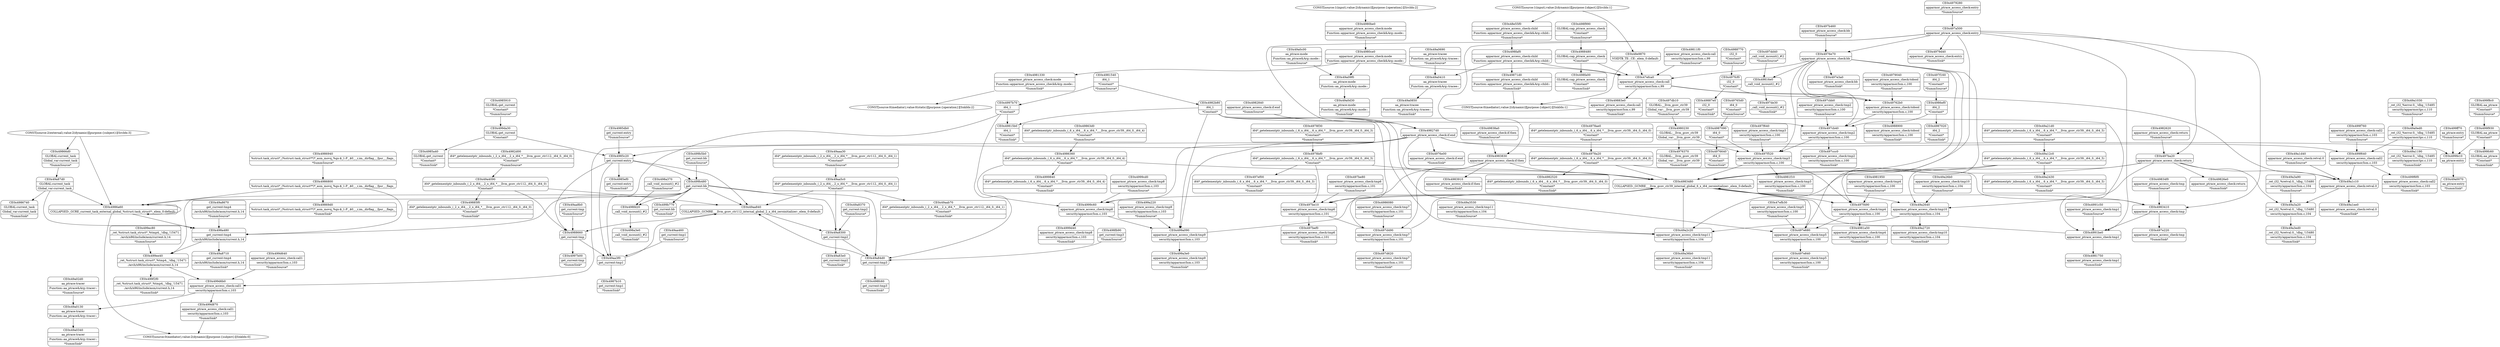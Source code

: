 digraph {
	CE0x4983480 [shape=record,shape=Mrecord,label="{CE0x4983480|COLLAPSED:_GCMRE___llvm_gcov_ctr39_internal_global_6_x_i64_zeroinitializer:_elem_0:default:}"]
	CE0x4985a40 [shape=record,shape=Mrecord,label="{CE0x4985a40|GLOBAL:get_current|*Constant*|*SummSink*}"]
	CE0x4986a60 [shape=record,shape=Mrecord,label="{CE0x4986a60|COLLAPSED:_GCRE_current_task_external_global_%struct.task_struct*:_elem_0:default:}"]
	CE0x4980230 [shape=record,shape=Mrecord,label="{CE0x4980230|GLOBAL:__llvm_gcov_ctr39|Global_var:__llvm_gcov_ctr39}"]
	CE0x497be80 [shape=record,shape=Mrecord,label="{CE0x497be80|apparmor_ptrace_access_check:tmp6|security/apparmor/lsm.c,101|*SummSource*}"]
	CE0x499f2f0 [shape=record,shape=Mrecord,label="{CE0x499f2f0|_ret_%struct.task_struct*_%tmp4,_!dbg_!15471|./arch/x86/include/asm/current.h,14|*SummSink*}"]
	CE0x499da30 [shape=record,shape=Mrecord,label="{CE0x499da30|GLOBAL:get_current|*Constant*}"]
	CE0x4978ae0 [shape=record,shape=Mrecord,label="{CE0x4978ae0|i64*_getelementptr_inbounds_(_6_x_i64_,_6_x_i64_*___llvm_gcov_ctr39,_i64_0,_i64_0)|*Constant*|*SummSource*}"]
	CE0x49a2640 [shape=record,shape=Mrecord,label="{CE0x49a2640|apparmor_ptrace_access_check:tmp10|security/apparmor/lsm.c,104}"]
	CE0x4999cd0 [shape=record,shape=Mrecord,label="{CE0x4999cd0|apparmor_ptrace_access_check:tmp8|security/apparmor/lsm.c,103|*SummSource*}"]
	CE0x4983830 [shape=record,shape=Mrecord,label="{CE0x4983830|apparmor_ptrace_access_check:if.then}"]
	CE0x4985c20 [shape=record,shape=Mrecord,label="{CE0x4985c20|get_current:entry}"]
	CE0x4986080 [shape=record,shape=Mrecord,label="{CE0x4986080|apparmor_ptrace_access_check:tmp7|security/apparmor/lsm.c,101|*SummSource*}"]
	CE0x498a370 [shape=record,shape=Mrecord,label="{CE0x498a370|_call_void_mcount()_#2|*SummSource*}"]
	CE0x47efca0 [shape=record,shape=Mrecord,label="{CE0x47efca0|apparmor_ptrace_access_check:call|security/apparmor/lsm.c,99}"]
	CE0x4980ce0 [shape=record,shape=Mrecord,label="{CE0x4980ce0|apparmor_ptrace_access_check:mode|Function::apparmor_ptrace_access_check&Arg::mode::}"]
	CE0x4999d40 [shape=record,shape=Mrecord,label="{CE0x4999d40|apparmor_ptrace_access_check:tmp8|security/apparmor/lsm.c,103|*SummSink*}"]
	CE0x49863d0 [shape=record,shape=Mrecord,label="{CE0x49863d0|i64*_getelementptr_inbounds_(_6_x_i64_,_6_x_i64_*___llvm_gcov_ctr39,_i64_0,_i64_4)|*Constant*|*SummSource*}"]
	CE0x49a2430 [shape=record,shape=Mrecord,label="{CE0x49a2430|i64*_getelementptr_inbounds_(_6_x_i64_,_6_x_i64_*___llvm_gcov_ctr39,_i64_0,_i64_5)|*Constant*|*SummSink*}"]
	CE0x4986740 [shape=record,shape=Mrecord,label="{CE0x4986740|GLOBAL:current_task|Global_var:current_task|*SummSink*}"]
	"CONST[source:1(input),value:2(dynamic)][purpose:{object}][SrcIdx:1]"
	CE0x49a0410 [shape=record,shape=Mrecord,label="{CE0x49a0410|aa_ptrace:tracee|Function::aa_ptrace&Arg::tracee::}"]
	CE0x498f990 [shape=record,shape=Mrecord,label="{CE0x498f990|GLOBAL:cap_ptrace_access_check|*Constant*|*SummSource*}"]
	CE0x498fd20 [shape=record,shape=Mrecord,label="{CE0x498fd20|_call_void_mcount()_#2}"]
	CE0x497e840 [shape=record,shape=Mrecord,label="{CE0x497e840|apparmor_ptrace_access_check:tmp5|security/apparmor/lsm.c,100|*SummSink*}"]
	CE0x48e55f0 [shape=record,shape=Mrecord,label="{CE0x48e55f0|apparmor_ptrace_access_check:child|Function::apparmor_ptrace_access_check&Arg::child::|*SummSource*}"]
	CE0x497f490 [shape=record,shape=Mrecord,label="{CE0x497f490|apparmor_ptrace_access_check:tmp4|security/apparmor/lsm.c,100}"]
	CE0x4976640 [shape=record,shape=Mrecord,label="{CE0x4976640|i64_0|*Constant*|*SummSink*}"]
	CE0x499a090 [shape=record,shape=Mrecord,label="{CE0x499a090|apparmor_ptrace_access_check:tmp9|security/apparmor/lsm.c,103}"]
	CE0x49885f0 [shape=record,shape=Mrecord,label="{CE0x49885f0|i64*_getelementptr_inbounds_(_2_x_i64_,_2_x_i64_*___llvm_gcov_ctr112,_i64_0,_i64_0)|*Constant*|*SummSink*}"]
	CE0x4999840 [shape=record,shape=Mrecord,label="{CE0x4999840|i64*_getelementptr_inbounds_(_6_x_i64_,_6_x_i64_*___llvm_gcov_ctr39,_i64_0,_i64_4)|*Constant*|*SummSink*}"]
	CE0x497b460 [shape=record,shape=Mrecord,label="{CE0x497b460|apparmor_ptrace_access_check:bb|*SummSource*}"]
	CE0x49a3530 [shape=record,shape=Mrecord,label="{CE0x49a3530|apparmor_ptrace_access_check:tmp11|security/apparmor/lsm.c,104|*SummSource*}"]
	CE0x497f520 [shape=record,shape=Mrecord,label="{CE0x497f520|apparmor_ptrace_access_check:tmp3|security/apparmor/lsm.c,100}"]
	CE0x499b480 [shape=record,shape=Mrecord,label="{CE0x499b480|get_current:bb}"]
	CE0x49871d0 [shape=record,shape=Mrecord,label="{CE0x49871d0|apparmor_ptrace_access_check:child|Function::apparmor_ptrace_access_check&Arg::child::|*SummSink*}"]
	CE0x497de30 [shape=record,shape=Mrecord,label="{CE0x497de30|_call_void_mcount()_#2|*SummSink*}"]
	CE0x499a3e0 [shape=record,shape=Mrecord,label="{CE0x499a3e0|apparmor_ptrace_access_check:tmp9|security/apparmor/lsm.c,103|*SummSink*}"]
	CE0x497f160 [shape=record,shape=Mrecord,label="{CE0x497f160|i64_2|*Constant*|*SummSource*}"]
	CE0x49a02d0 [shape=record,shape=Mrecord,label="{CE0x49a02d0|aa_ptrace:tracer|Function::aa_ptrace&Arg::tracer::|*SummSource*}"]
	CE0x497ccc0 [shape=record,shape=Mrecord,label="{CE0x497ccc0|apparmor_ptrace_access_check:tmp2|security/apparmor/lsm.c,100|*SummSink*}"]
	CE0x4980be0 [shape=record,shape=Mrecord,label="{CE0x4980be0|apparmor_ptrace_access_check:mode|Function::apparmor_ptrace_access_check&Arg::mode::|*SummSource*}"]
	CE0x49827d0 [shape=record,shape=Mrecord,label="{CE0x49827d0|apparmor_ptrace_access_check:if.end}"]
	CE0x4982520 [shape=record,shape=Mrecord,label="{CE0x4982520|i64*_getelementptr_inbounds_(_6_x_i64_,_6_x_i64_*___llvm_gcov_ctr39,_i64_0,_i64_0)|*Constant*|*SummSink*}"]
	CE0x4978f30 [shape=record,shape=Mrecord,label="{CE0x4978f30|i64*_getelementptr_inbounds_(_6_x_i64_,_6_x_i64_*___llvm_gcov_ctr39,_i64_0,_i64_3)|*Constant*|*SummSource*}"]
	CE0x4981a50 [shape=record,shape=Mrecord,label="{CE0x4981a50|apparmor_ptrace_access_check:tmp4|security/apparmor/lsm.c,100|*SummSink*}"]
	"CONST[source:0(mediator),value:2(dynamic)][purpose:{subject}][SnkIdx:0]"
	CE0x499f6f0 [shape=record,shape=Mrecord,label="{CE0x499f6f0|apparmor_ptrace_access_check:call2|security/apparmor/lsm.c,103|*SummSink*}"]
	CE0x497a500 [shape=record,shape=Mrecord,label="{CE0x497a500|apparmor_ptrace_access_check:entry}"]
	CE0x4979d40 [shape=record,shape=Mrecord,label="{CE0x4979d40|apparmor_ptrace_access_check:entry|*SummSink*}"]
	CE0x49a0070 [shape=record,shape=Mrecord,label="{CE0x49a0070|aa_ptrace:entry|*SummSink*}"]
	CE0x49a1030 [shape=record,shape=Mrecord,label="{CE0x49a1030|_ret_i32_%error.0,_!dbg_!15485|security/apparmor/ipc.c,110|*SummSource*}"]
	CE0x4976370 [shape=record,shape=Mrecord,label="{CE0x4976370|GLOBAL:__llvm_gcov_ctr39|Global_var:__llvm_gcov_ctr39|*SummSink*}"]
	CE0x49a0340 [shape=record,shape=Mrecord,label="{CE0x49a0340|aa_ptrace:tracer|Function::aa_ptrace&Arg::tracer::|*SummSink*}"]
	CE0x49aa5c0 [shape=record,shape=Mrecord,label="{CE0x49aa5c0|i64*_getelementptr_inbounds_(_2_x_i64_,_2_x_i64_*___llvm_gcov_ctr112,_i64_0,_i64_1)|*Constant*}"]
	CE0x49a0ed0 [shape=record,shape=Mrecord,label="{CE0x49a0ed0|_ret_i32_%error.0,_!dbg_!15485|security/apparmor/ipc.c,110}"]
	CE0x497e3a0 [shape=record,shape=Mrecord,label="{CE0x497e3a0|apparmor_ptrace_access_check:bb|*SummSink*}"]
	CE0x4988660 [shape=record,shape=Mrecord,label="{CE0x4988660|get_current:tmp}"]
	CE0x49883e0 [shape=record,shape=Mrecord,label="{CE0x49883e0|apparmor_ptrace_access_check:call|security/apparmor/lsm.c,99|*SummSink*}"]
	CE0x49a4090 [shape=record,shape=Mrecord,label="{CE0x49a4090|i64*_getelementptr_inbounds_(_2_x_i64_,_2_x_i64_*___llvm_gcov_ctr112,_i64_0,_i64_0)|*Constant*}"]
	CE0x4982b80 [shape=record,shape=Mrecord,label="{CE0x4982b80|i64_1|*Constant*}"]
	CE0x4976e00 [shape=record,shape=Mrecord,label="{CE0x4976e00|apparmor_ptrace_access_check:if.end|*SummSink*}"]
	CE0x499ee40 [shape=record,shape=Mrecord,label="{CE0x499ee40|_ret_%struct.task_struct*_%tmp4,_!dbg_!15471|./arch/x86/include/asm/current.h,14}"]
	CE0x4985db0 [shape=record,shape=Mrecord,label="{CE0x4985db0|get_current:entry|*SummSource*}"]
	CE0x497ef00 [shape=record,shape=Mrecord,label="{CE0x497ef00|i64*_getelementptr_inbounds_(_6_x_i64_,_6_x_i64_*___llvm_gcov_ctr39,_i64_0,_i64_3)|*Constant*|*SummSink*}"]
	CE0x49866d0 [shape=record,shape=Mrecord,label="{CE0x49866d0|GLOBAL:current_task|Global_var:current_task|*SummSource*}"]
	"CONST[source:1(input),value:2(dynamic)][purpose:{operation}][SrcIdx:2]"
	CE0x49a8370 [shape=record,shape=Mrecord,label="{CE0x49a8370|get_current:tmp2|*SummSource*}"]
	CE0x49a3ed0 [shape=record,shape=Mrecord,label="{CE0x49a3ed0|_ret_i32_%retval.0,_!dbg_!15480|security/apparmor/lsm.c,104|*SummSink*}"]
	"CONST[source:2(external),value:2(dynamic)][purpose:{subject}][SrcIdx:3]"
	CE0x49a0c00 [shape=record,shape=Mrecord,label="{CE0x49a0c00|aa_ptrace:mode|Function::aa_ptrace&Arg::mode::|*SummSource*}"]
	CE0x49a3a90 [shape=record,shape=Mrecord,label="{CE0x49a3a90|_ret_i32_%retval.0,_!dbg_!15480|security/apparmor/lsm.c,104|*SummSource*}"]
	CE0x49aaa30 [shape=record,shape=Mrecord,label="{CE0x49aaa30|i64*_getelementptr_inbounds_(_2_x_i64_,_2_x_i64_*___llvm_gcov_ctr112,_i64_0,_i64_1)|*Constant*|*SummSource*}"]
	"CONST[source:0(mediator),value:2(dynamic)][purpose:{object}][SnkIdx:1]"
	CE0x49a12c0 [shape=record,shape=Mrecord,label="{CE0x49a12c0|i64*_getelementptr_inbounds_(_6_x_i64_,_6_x_i64_*___llvm_gcov_ctr39,_i64_0,_i64_5)|*Constant*}"]
	CE0x49aa460 [shape=record,shape=Mrecord,label="{CE0x49aa460|get_current:tmp1|*SummSource*}"]
	CE0x498fa00 [shape=record,shape=Mrecord,label="{CE0x498fa00|GLOBAL:cap_ptrace_access_check|*Constant*|*SummSink*}"]
	CE0x4985ef0 [shape=record,shape=Mrecord,label="{CE0x4985ef0|get_current:entry|*SummSink*}"]
	CE0x4999c60 [shape=record,shape=Mrecord,label="{CE0x4999c60|apparmor_ptrace_access_check:tmp8|security/apparmor/lsm.c,103}"]
	CE0x497f640 [shape=record,shape=Mrecord,label="{CE0x497f640|apparmor_ptrace_access_check:tmp3|security/apparmor/lsm.c,100|*SummSource*}"]
	CE0x499f640 [shape=record,shape=Mrecord,label="{CE0x499f640|apparmor_ptrace_access_check:call2|security/apparmor/lsm.c,103}"]
	CE0x499ff70 [shape=record,shape=Mrecord,label="{CE0x499ff70|aa_ptrace:entry|*SummSource*}"]
	CE0x49834f0 [shape=record,shape=Mrecord,label="{CE0x49834f0|apparmor_ptrace_access_check:tmp|*SummSource*}"]
	CE0x4991be0 [shape=record,shape=Mrecord,label="{CE0x4991be0|apparmor_ptrace_access_check:tmp1}"]
	CE0x49a1ee0 [shape=record,shape=Mrecord,label="{CE0x49a1ee0|apparmor_ptrace_access_check:retval.0|*SummSink*}"]
	CE0x4981750 [shape=record,shape=Mrecord,label="{CE0x4981750|apparmor_ptrace_access_check:tmp1|*SummSink*}"]
	CE0x4982840 [shape=record,shape=Mrecord,label="{CE0x4982840|apparmor_ptrace_access_check:if.end|*SummSource*}"]
	CE0x4991c50 [shape=record,shape=Mrecord,label="{CE0x4991c50|apparmor_ptrace_access_check:tmp1|*SummSource*}"]
	CE0x4981950 [shape=record,shape=Mrecord,label="{CE0x4981950|apparmor_ptrace_access_check:tmp4|security/apparmor/lsm.c,100|*SummSource*}"]
	CE0x4987b10 [shape=record,shape=Mrecord,label="{CE0x4987b10|get_current:tmp1|*SummSink*}"]
	CE0x49815b0 [shape=record,shape=Mrecord,label="{CE0x49815b0|i64_1|*Constant*|*SummSink*}"]
	CE0x4978a20 [shape=record,shape=Mrecord,label="{CE0x4978a20|i64*_getelementptr_inbounds_(_6_x_i64_,_6_x_i64_*___llvm_gcov_ctr39,_i64_0,_i64_0)|*Constant*}"]
	CE0x499f760 [shape=record,shape=Mrecord,label="{CE0x499f760|apparmor_ptrace_access_check:call2|security/apparmor/lsm.c,103|*SummSource*}"]
	CE0x498a3e0 [shape=record,shape=Mrecord,label="{CE0x498a3e0|_call_void_mcount()_#2|*SummSink*}"]
	CE0x49811f0 [shape=record,shape=Mrecord,label="{CE0x49811f0|apparmor_ptrace_access_check:call|security/apparmor/lsm.c,99|*SummSource*}"]
	CE0x497bef0 [shape=record,shape=Mrecord,label="{CE0x497bef0|apparmor_ptrace_access_check:tmp6|security/apparmor/lsm.c,101|*SummSink*}"]
	CE0x497d490 [shape=record,shape=Mrecord,label="{CE0x497d490|apparmor_ptrace_access_check:tmp7|security/apparmor/lsm.c,101}"]
	CE0x49aa3f0 [shape=record,shape=Mrecord,label="{CE0x49aa3f0|get_current:tmp1}"]
	CE0x49a0850 [shape=record,shape=Mrecord,label="{CE0x49a0850|aa_ptrace:tracee|Function::aa_ptrace&Arg::tracee::|*SummSink*}"]
	CE0x47efb30 [shape=record,shape=Mrecord,label="{CE0x47efb30|apparmor_ptrace_access_check:tmp5|security/apparmor/lsm.c,100|*SummSource*}"]
	CE0x498faf0 [shape=record,shape=Mrecord,label="{CE0x498faf0|apparmor_ptrace_access_check:child|Function::apparmor_ptrace_access_check&Arg::child::}"]
	CE0x4997b70 [shape=record,shape=Mrecord,label="{CE0x4997b70|i64_1|*Constant*}"]
	CE0x497dd40 [shape=record,shape=Mrecord,label="{CE0x497dd40|_call_void_mcount()_#2|*SummSource*}"]
	CE0x497cbb0 [shape=record,shape=Mrecord,label="{CE0x497cbb0|apparmor_ptrace_access_check:tmp2|security/apparmor/lsm.c,100|*SummSource*}"]
	CE0x49869d0 [shape=record,shape=Mrecord,label="{CE0x49869d0|%struct.task_struct*_(%struct.task_struct**)*_asm_movq_%gs:$_1:P_,$0_,_r,im,_dirflag_,_fpsr_,_flags_|*SummSink*}"]
	CE0x49a2c20 [shape=record,shape=Mrecord,label="{CE0x49a2c20|apparmor_ptrace_access_check:tmp11|security/apparmor/lsm.c,104}"]
	CE0x49a1190 [shape=record,shape=Mrecord,label="{CE0x49a1190|_ret_i32_%error.0,_!dbg_!15485|security/apparmor/ipc.c,110|*SummSink*}"]
	CE0x4981f10 [shape=record,shape=Mrecord,label="{CE0x4981f10|apparmor_ptrace_access_check:tmp3|security/apparmor/lsm.c,100|*SummSink*}"]
	CE0x4987090 [shape=record,shape=Mrecord,label="{CE0x4987090|i64_0|*Constant*}"]
	CE0x49765d0 [shape=record,shape=Mrecord,label="{CE0x49765d0|i64_0|*Constant*|*SummSource*}"]
	CE0x49a8670 [shape=record,shape=Mrecord,label="{CE0x49a8670|get_current:tmp4|./arch/x86/include/asm/current.h,14|*SummSource*}"]
	CE0x497be10 [shape=record,shape=Mrecord,label="{CE0x497be10|apparmor_ptrace_access_check:tmp6|security/apparmor/lsm.c,101}"]
	CE0x499fe10 [shape=record,shape=Mrecord,label="{CE0x499fe10|aa_ptrace:entry}"]
	CE0x499d640 [shape=record,shape=Mrecord,label="{CE0x499d640|apparmor_ptrace_access_check:call1|security/apparmor/lsm.c,103|*SummSource*}"]
	CE0x49a0690 [shape=record,shape=Mrecord,label="{CE0x49a0690|aa_ptrace:tracee|Function::aa_ptrace&Arg::tracee::|*SummSource*}"]
	CE0x4976e70 [shape=record,shape=Mrecord,label="{CE0x4976e70|apparmor_ptrace_access_check:bb}"]
	CE0x4986ef0 [shape=record,shape=Mrecord,label="{CE0x4986ef0|i64_2|*Constant*}"]
	CE0x49a0d30 [shape=record,shape=Mrecord,label="{CE0x49a0d30|aa_ptrace:mode|Function::aa_ptrace&Arg::mode::|*SummSink*}"]
	CE0x498fc60 [shape=record,shape=Mrecord,label="{CE0x498fc60|get_current:tmp3|*SummSink*}"]
	CE0x4978bf0 [shape=record,shape=Mrecord,label="{CE0x4978bf0|i64*_getelementptr_inbounds_(_6_x_i64_,_6_x_i64_*___llvm_gcov_ctr39,_i64_0,_i64_3)|*Constant*}"]
	CE0x499b770 [shape=record,shape=Mrecord,label="{CE0x499b770|get_current:bb|*SummSink*}"]
	CE0x4983410 [shape=record,shape=Mrecord,label="{CE0x4983410|apparmor_ptrace_access_check:tmp}"]
	CE0x4981540 [shape=record,shape=Mrecord,label="{CE0x4981540|i64_1|*Constant*|*SummSource*}"]
	CE0x49a21d0 [shape=record,shape=Mrecord,label="{CE0x49a21d0|i64*_getelementptr_inbounds_(_6_x_i64_,_6_x_i64_*___llvm_gcov_ctr39,_i64_0,_i64_5)|*Constant*|*SummSource*}"]
	CE0x497ba20 [shape=record,shape=Mrecord,label="{CE0x497ba20|apparmor_ptrace_access_check:return}"]
	CE0x499f930 [shape=record,shape=Mrecord,label="{CE0x499f930|GLOBAL:aa_ptrace|*Constant*}"]
	CE0x49a87d0 [shape=record,shape=Mrecord,label="{CE0x49a87d0|GLOBAL:current_task|Global_var:current_task}"]
	CE0x49aa840 [shape=record,shape=Mrecord,label="{CE0x49aa840|COLLAPSED:_GCMRE___llvm_gcov_ctr112_internal_global_2_x_i64_zeroinitializer:_elem_0:default:}"]
	CE0x49aab70 [shape=record,shape=Mrecord,label="{CE0x49aab70|i64*_getelementptr_inbounds_(_2_x_i64_,_2_x_i64_*___llvm_gcov_ctr112,_i64_0,_i64_1)|*Constant*|*SummSink*}"]
	CE0x49a36b0 [shape=record,shape=Mrecord,label="{CE0x49a36b0|apparmor_ptrace_access_check:tmp11|security/apparmor/lsm.c,104|*SummSink*}"]
	CE0x49762b0 [shape=record,shape=Mrecord,label="{CE0x49762b0|apparmor_ptrace_access_check:tobool|security/apparmor/lsm.c,100}"]
	CE0x4988480 [shape=record,shape=Mrecord,label="{CE0x4988480|GLOBAL:cap_ptrace_access_check|*Constant*}"]
	CE0x49816e0 [shape=record,shape=Mrecord,label="{CE0x49816e0|_call_void_mcount()_#2}"]
	CE0x49a1d40 [shape=record,shape=Mrecord,label="{CE0x49a1d40|apparmor_ptrace_access_check:retval.0|*SummSource*}"]
	CE0x49826e0 [shape=record,shape=Mrecord,label="{CE0x49826e0|apparmor_ptrace_access_check:return|*SummSink*}"]
	CE0x49838a0 [shape=record,shape=Mrecord,label="{CE0x49838a0|apparmor_ptrace_access_check:if.then|*SummSource*}"]
	CE0x4981330 [shape=record,shape=Mrecord,label="{CE0x4981330|apparmor_ptrace_access_check:mode|Function::apparmor_ptrace_access_check&Arg::mode::|*SummSink*}"]
	CE0x4979040 [shape=record,shape=Mrecord,label="{CE0x4979040|apparmor_ptrace_access_check:tobool|security/apparmor/lsm.c,100|*SummSource*}"]
	CE0x48e9870 [shape=record,shape=Mrecord,label="{CE0x48e9870|VOIDTB_TE:_CE:_elem_0:default:}"]
	CE0x4979280 [shape=record,shape=Mrecord,label="{CE0x4979280|apparmor_ptrace_access_check:entry|*SummSource*}"]
	CE0x49887e0 [shape=record,shape=Mrecord,label="{CE0x49887e0|i32_0|*Constant*|*SummSink*}"]
	CE0x497db10 [shape=record,shape=Mrecord,label="{CE0x497db10|GLOBAL:__llvm_gcov_ctr39|Global_var:__llvm_gcov_ctr39|*SummSource*}"]
	CE0x498a480 [shape=record,shape=Mrecord,label="{CE0x498a480|get_current:tmp4|./arch/x86/include/asm/current.h,14}"]
	CE0x4982620 [shape=record,shape=Mrecord,label="{CE0x4982620|apparmor_ptrace_access_check:return|*SummSource*}"]
	CE0x499fc60 [shape=record,shape=Mrecord,label="{CE0x499fc60|GLOBAL:aa_ptrace|*Constant*|*SummSink*}"]
	CE0x497fcf0 [shape=record,shape=Mrecord,label="{CE0x497fcf0|i32_0|*Constant*}"]
	CE0x49a26b0 [shape=record,shape=Mrecord,label="{CE0x49a26b0|apparmor_ptrace_access_check:tmp10|security/apparmor/lsm.c,104|*SummSource*}"]
	CE0x4982d00 [shape=record,shape=Mrecord,label="{CE0x4982d00|i64*_getelementptr_inbounds_(_2_x_i64_,_2_x_i64_*___llvm_gcov_ctr112,_i64_0,_i64_0)|*Constant*|*SummSource*}"]
	CE0x49a3a20 [shape=record,shape=Mrecord,label="{CE0x49a3a20|_ret_i32_%retval.0,_!dbg_!15480|security/apparmor/lsm.c,104}"]
	CE0x497e680 [shape=record,shape=Mrecord,label="{CE0x497e680|apparmor_ptrace_access_check:tmp5|security/apparmor/lsm.c,100}"]
	CE0x49a0130 [shape=record,shape=Mrecord,label="{CE0x49a0130|aa_ptrace:tracer|Function::aa_ptrace&Arg::tracer::}"]
	CE0x49a83e0 [shape=record,shape=Mrecord,label="{CE0x49a83e0|get_current:tmp2|*SummSink*}"]
	CE0x49a09f0 [shape=record,shape=Mrecord,label="{CE0x49a09f0|aa_ptrace:mode|Function::aa_ptrace&Arg::mode::}"]
	CE0x499b5b0 [shape=record,shape=Mrecord,label="{CE0x499b5b0|get_current:bb|*SummSource*}"]
	CE0x49aa8b0 [shape=record,shape=Mrecord,label="{CE0x49aa8b0|get_current:tmp|*SummSource*}"]
	CE0x497cb40 [shape=record,shape=Mrecord,label="{CE0x497cb40|apparmor_ptrace_access_check:tmp2|security/apparmor/lsm.c,100}"]
	CE0x49a8300 [shape=record,shape=Mrecord,label="{CE0x49a8300|get_current:tmp2}"]
	CE0x498fb90 [shape=record,shape=Mrecord,label="{CE0x498fb90|get_current:tmp3|*SummSource*}"]
	CE0x49a8710 [shape=record,shape=Mrecord,label="{CE0x49a8710|get_current:tmp4|./arch/x86/include/asm/current.h,14|*SummSink*}"]
	CE0x4983910 [shape=record,shape=Mrecord,label="{CE0x4983910|apparmor_ptrace_access_check:if.then|*SummSink*}"]
	CE0x497e220 [shape=record,shape=Mrecord,label="{CE0x497e220|apparmor_ptrace_access_check:tmp|*SummSink*}"]
	CE0x4988900 [shape=record,shape=Mrecord,label="{CE0x4988900|apparmor_ptrace_access_check:tobool|security/apparmor/lsm.c,100|*SummSink*}"]
	CE0x4987020 [shape=record,shape=Mrecord,label="{CE0x4987020|i64_2|*Constant*|*SummSink*}"]
	CE0x499d6b0 [shape=record,shape=Mrecord,label="{CE0x499d6b0|apparmor_ptrace_access_check:call1|security/apparmor/lsm.c,103}"]
	CE0x49a2720 [shape=record,shape=Mrecord,label="{CE0x49a2720|apparmor_ptrace_access_check:tmp10|security/apparmor/lsm.c,104|*SummSink*}"]
	CE0x499f8c0 [shape=record,shape=Mrecord,label="{CE0x499f8c0|GLOBAL:aa_ptrace|*Constant*|*SummSource*}"]
	CE0x49a84d0 [shape=record,shape=Mrecord,label="{CE0x49a84d0|get_current:tmp3}"]
	CE0x4986360 [shape=record,shape=Mrecord,label="{CE0x4986360|i64*_getelementptr_inbounds_(_6_x_i64_,_6_x_i64_*___llvm_gcov_ctr39,_i64_0,_i64_4)|*Constant*}"]
	CE0x49a1c10 [shape=record,shape=Mrecord,label="{CE0x49a1c10|apparmor_ptrace_access_check:retval.0}"]
	CE0x4988770 [shape=record,shape=Mrecord,label="{CE0x4988770|i32_0|*Constant*|*SummSource*}"]
	CE0x499ec80 [shape=record,shape=Mrecord,label="{CE0x499ec80|_ret_%struct.task_struct*_%tmp4,_!dbg_!15471|./arch/x86/include/asm/current.h,14|*SummSource*}"]
	CE0x497d620 [shape=record,shape=Mrecord,label="{CE0x497d620|apparmor_ptrace_access_check:tmp7|security/apparmor/lsm.c,101|*SummSink*}"]
	CE0x499a220 [shape=record,shape=Mrecord,label="{CE0x499a220|apparmor_ptrace_access_check:tmp9|security/apparmor/lsm.c,103|*SummSource*}"]
	CE0x4986800 [shape=record,shape=Mrecord,label="{CE0x4986800|%struct.task_struct*_(%struct.task_struct**)*_asm_movq_%gs:$_1:P_,$0_,_r,im,_dirflag_,_fpsr_,_flags_}"]
	CE0x499d870 [shape=record,shape=Mrecord,label="{CE0x499d870|apparmor_ptrace_access_check:call1|security/apparmor/lsm.c,103|*SummSink*}"]
	CE0x4997b00 [shape=record,shape=Mrecord,label="{CE0x4997b00|get_current:tmp|*SummSink*}"]
	CE0x4985910 [shape=record,shape=Mrecord,label="{CE0x4985910|GLOBAL:get_current|*Constant*|*SummSource*}"]
	"CONST[source:0(mediator),value:0(static)][purpose:{operation}][SnkIdx:2]"
	CE0x4986940 [shape=record,shape=Mrecord,label="{CE0x4986940|%struct.task_struct*_(%struct.task_struct**)*_asm_movq_%gs:$_1:P_,$0_,_r,im,_dirflag_,_fpsr_,_flags_|*SummSource*}"]
	CE0x4978f30 -> CE0x4978bf0
	CE0x4982b80 -> CE0x497e680
	CE0x498fd20 -> CE0x498a3e0
	CE0x4981540 -> CE0x4982b80
	CE0x499f640 -> CE0x49a1c10
	CE0x49aa5c0 -> CE0x49aa840
	CE0x4985c20 -> CE0x49aa840
	CE0x4986a60 -> CE0x4986a60
	CE0x4988660 -> CE0x49aa3f0
	CE0x4985c20 -> CE0x4988660
	CE0x4980ce0 -> CE0x49a09f0
	CE0x4997b70 -> CE0x49a84d0
	CE0x497db10 -> CE0x4980230
	CE0x497a500 -> CE0x49827d0
	CE0x4983830 -> CE0x497be10
	CE0x4976e70 -> CE0x47efca0
	CE0x49827d0 -> CE0x4976e00
	CE0x49aa840 -> CE0x4988660
	CE0x497ba20 -> CE0x4983480
	CE0x49762b0 -> CE0x4988900
	CE0x4976e70 -> CE0x497cb40
	CE0x49a1c10 -> CE0x49a3a20
	CE0x497cb40 -> CE0x497f520
	CE0x49a2640 -> CE0x49a2c20
	CE0x497f160 -> CE0x4986ef0
	CE0x4999c60 -> CE0x4999d40
	CE0x49a84d0 -> CE0x498fc60
	CE0x4986360 -> CE0x4983480
	"CONST[source:2(external),value:2(dynamic)][purpose:{subject}][SrcIdx:3]" -> CE0x4986a60
	CE0x4978ae0 -> CE0x4978a20
	CE0x49a87d0 -> CE0x4986740
	CE0x4976e70 -> CE0x497f490
	CE0x499d6b0 -> CE0x49a0130
	CE0x497b460 -> CE0x4976e70
	CE0x499b480 -> CE0x499ee40
	CE0x4980ce0 -> CE0x47efca0
	CE0x49a0c00 -> CE0x49a09f0
	CE0x4986940 -> CE0x4986800
	CE0x497dd40 -> CE0x49816e0
	CE0x497f640 -> CE0x497f520
	CE0x497ba20 -> CE0x49826e0
	CE0x4982620 -> CE0x497ba20
	CE0x4986800 -> CE0x4986a60
	CE0x499a090 -> CE0x4983480
	CE0x4986800 -> CE0x49869d0
	CE0x4978bf0 -> CE0x497ef00
	CE0x49aa3f0 -> CE0x49aa840
	CE0x4988480 -> CE0x498fa00
	CE0x499f760 -> CE0x499f640
	CE0x499f930 -> CE0x499fc60
	CE0x49a12c0 -> CE0x49a2640
	CE0x499b480 -> CE0x49aa840
	CE0x499a220 -> CE0x499a090
	CE0x49a8670 -> CE0x498a480
	CE0x4976e70 -> CE0x49816e0
	CE0x499b480 -> CE0x4986a60
	CE0x4981540 -> CE0x4997b70
	CE0x499d640 -> CE0x499d6b0
	CE0x49a87d0 -> CE0x4986a60
	CE0x48e9870 -> CE0x47efca0
	"CONST[source:2(external),value:2(dynamic)][purpose:{subject}][SrcIdx:3]" -> CE0x49866d0
	CE0x47efca0 -> CE0x49762b0
	CE0x49762b0 -> CE0x497cb40
	CE0x4982b80 -> CE0x499a090
	CE0x4980be0 -> CE0x4980ce0
	CE0x498fb90 -> CE0x49a84d0
	CE0x49a21d0 -> CE0x49a12c0
	CE0x47efca0 -> CE0x49883e0
	CE0x498a370 -> CE0x498fd20
	CE0x497a500 -> CE0x4983480
	CE0x49827d0 -> CE0x4999c60
	CE0x49827d0 -> CE0x4985c20
	CE0x4988770 -> CE0x497fcf0
	CE0x49816e0 -> CE0x497de30
	CE0x4983410 -> CE0x4991be0
	CE0x4982d00 -> CE0x49a4090
	CE0x497ba20 -> CE0x49a3a20
	CE0x49a3a20 -> CE0x49a3ed0
	"CONST[source:1(input),value:2(dynamic)][purpose:{object}][SrcIdx:1]" -> CE0x48e55f0
	CE0x49a26b0 -> CE0x49a2640
	CE0x497f520 -> CE0x4983480
	CE0x4981330 -> "CONST[source:0(mediator),value:0(static)][purpose:{operation}][SnkIdx:2]"
	CE0x47efb30 -> CE0x497e680
	CE0x499ee40 -> CE0x499d6b0
	CE0x497fcf0 -> CE0x49762b0
	CE0x4986800 -> CE0x498a480
	CE0x49a4090 -> CE0x49aa840
	CE0x4991be0 -> CE0x4983480
	CE0x4985c20 -> CE0x4985ef0
	CE0x49827d0 -> CE0x499f640
	CE0x49a2640 -> CE0x49a2720
	CE0x4988660 -> CE0x4997b00
	CE0x49aa5c0 -> CE0x49a8300
	CE0x4976e70 -> CE0x497f520
	CE0x499ec80 -> CE0x499ee40
	CE0x497e680 -> CE0x4983480
	CE0x47efca0 -> CE0x49a1c10
	CE0x4980ce0 -> CE0x4981330
	CE0x49a3530 -> CE0x49a2c20
	CE0x4983830 -> CE0x4983480
	CE0x497d490 -> CE0x497d620
	CE0x497be10 -> CE0x497bef0
	CE0x497a500 -> CE0x4983410
	CE0x4981950 -> CE0x497f490
	CE0x4986a60 -> "CONST[source:0(mediator),value:2(dynamic)][purpose:{subject}][SnkIdx:0]"
	CE0x49aa460 -> CE0x49aa3f0
	CE0x49a8300 -> CE0x49a84d0
	CE0x4976e70 -> CE0x49762b0
	CE0x497a500 -> CE0x4991be0
	CE0x499b5b0 -> CE0x499b480
	CE0x49a84d0 -> CE0x49aa840
	CE0x49a4090 -> CE0x4988660
	CE0x497cb40 -> CE0x497ccc0
	CE0x49834f0 -> CE0x4983410
	CE0x499b480 -> CE0x499b770
	CE0x4983410 -> CE0x497e220
	CE0x48e55f0 -> CE0x498faf0
	CE0x497f520 -> CE0x4981f10
	CE0x49a0690 -> CE0x49a0410
	CE0x4983830 -> CE0x497d490
	CE0x499da30 -> CE0x4985c20
	CE0x49827d0 -> CE0x499fe10
	CE0x4997b70 -> CE0x49aa3f0
	CE0x49a0ed0 -> CE0x499f640
	CE0x4986360 -> CE0x4999c60
	CE0x4983480 -> CE0x49a2640
	CE0x4978a20 -> CE0x4983480
	CE0x499b480 -> CE0x49a84d0
	CE0x49aaa30 -> CE0x49aa5c0
	CE0x49a09f0 -> CE0x49a0d30
	CE0x499f930 -> CE0x499fe10
	CE0x4976e70 -> CE0x4983480
	CE0x4978a20 -> CE0x4982520
	CE0x4978bf0 -> CE0x497be10
	CE0x49aa3f0 -> CE0x4987b10
	CE0x49a1d40 -> CE0x49a1c10
	CE0x49a0410 -> CE0x49a0850
	CE0x49838a0 -> CE0x4983830
	CE0x49a2c20 -> CE0x4983480
	"CONST[source:1(input),value:2(dynamic)][purpose:{object}][SrcIdx:1]" -> CE0x48e9870
	CE0x49a8370 -> CE0x49a8300
	CE0x4976e70 -> CE0x497e3a0
	CE0x497e680 -> CE0x497e840
	CE0x4986a60 -> CE0x498a480
	CE0x49866d0 -> CE0x49a87d0
	CE0x4986360 -> CE0x4999840
	CE0x49a87d0 -> CE0x498a480
	CE0x49811f0 -> CE0x47efca0
	CE0x49a4090 -> CE0x49885f0
	CE0x497ba20 -> CE0x49a2c20
	CE0x49aa840 -> CE0x49a8300
	CE0x48e9870 -> "CONST[source:0(mediator),value:2(dynamic)][purpose:{object}][SnkIdx:1]"
	CE0x4983830 -> CE0x4983910
	CE0x49765d0 -> CE0x4987090
	CE0x4983480 -> CE0x4999c60
	CE0x49827d0 -> CE0x499a090
	CE0x497cbb0 -> CE0x497cb40
	CE0x49a1030 -> CE0x49a0ed0
	CE0x499b480 -> CE0x498fd20
	CE0x4985910 -> CE0x499da30
	CE0x49a2c20 -> CE0x49a36b0
	CE0x497f490 -> CE0x4981a50
	CE0x497f490 -> CE0x497e680
	CE0x498faf0 -> CE0x49871d0
	CE0x497ba20 -> CE0x49a2640
	CE0x499b480 -> CE0x498a480
	CE0x4985c20 -> CE0x499b480
	CE0x4997b70 -> CE0x49815b0
	CE0x497d490 -> CE0x4983480
	CE0x499f8c0 -> CE0x499f930
	CE0x4986ef0 -> CE0x4987020
	CE0x498faf0 -> CE0x49a0410
	CE0x499fe10 -> CE0x49a0070
	CE0x499ff70 -> CE0x499fe10
	CE0x4986ef0 -> CE0x497cb40
	CE0x49871d0 -> "CONST[source:0(mediator),value:2(dynamic)][purpose:{object}][SnkIdx:1]"
	CE0x4987090 -> CE0x497f520
	CE0x4988480 -> CE0x47efca0
	CE0x4982b80 -> CE0x497cb40
	CE0x4983480 -> CE0x4983410
	CE0x49a1c10 -> CE0x49a1ee0
	CE0x4978bf0 -> CE0x4983480
	CE0x4985c20 -> CE0x49aa3f0
	CE0x49a02d0 -> CE0x49a0130
	CE0x4991be0 -> CE0x4981750
	CE0x4982b80 -> CE0x49815b0
	CE0x49a3a90 -> CE0x49a3a20
	CE0x498faf0 -> CE0x47efca0
	CE0x4999c60 -> CE0x499a090
	CE0x4982b80 -> CE0x4991be0
	CE0x499da30 -> CE0x4985a40
	CE0x4985db0 -> CE0x4985c20
	CE0x497a500 -> CE0x4983830
	CE0x49a12c0 -> CE0x4983480
	CE0x499b480 -> CE0x49a8300
	CE0x4982b80 -> CE0x497d490
	CE0x4979280 -> CE0x497a500
	CE0x497fcf0 -> CE0x49887e0
	CE0x497ba20 -> CE0x49a1c10
	CE0x4980230 -> CE0x497f520
	CE0x4999cd0 -> CE0x4999c60
	CE0x4983480 -> CE0x497be10
	CE0x499a090 -> CE0x499a3e0
	CE0x499d6b0 -> CE0x499d870
	CE0x4980230 -> CE0x4976370
	CE0x49a0130 -> CE0x49a0340
	CE0x4991c50 -> CE0x4991be0
	CE0x497be10 -> CE0x497d490
	CE0x49aa5c0 -> CE0x49aab70
	CE0x497a500 -> CE0x4979d40
	CE0x49a12c0 -> CE0x49a2430
	CE0x498a480 -> CE0x499ee40
	CE0x4983480 -> CE0x497f490
	CE0x4976e70 -> CE0x497e680
	CE0x499d870 -> "CONST[source:0(mediator),value:2(dynamic)][purpose:{subject}][SnkIdx:0]"
	CE0x49827d0 -> CE0x499d6b0
	CE0x497be80 -> CE0x497be10
	CE0x4982b80 -> CE0x49a2c20
	CE0x499ee40 -> CE0x499f2f0
	CE0x49863d0 -> CE0x4986360
	CE0x49a0ed0 -> CE0x49a1190
	CE0x49aa8b0 -> CE0x4988660
	CE0x497a500 -> CE0x497ba20
	CE0x49827d0 -> CE0x4983480
	"CONST[source:1(input),value:2(dynamic)][purpose:{operation}][SrcIdx:2]" -> CE0x4980be0
	CE0x4978a20 -> CE0x4983410
	CE0x4982840 -> CE0x49827d0
	CE0x4979040 -> CE0x49762b0
	CE0x497f520 -> CE0x497f490
	CE0x4986080 -> CE0x497d490
	CE0x498f990 -> CE0x4988480
	CE0x49a8300 -> CE0x49a83e0
	CE0x498a480 -> CE0x49a8710
	CE0x497a500 -> CE0x4976e70
	CE0x4987090 -> CE0x4976640
	CE0x499f640 -> CE0x499f6f0
}